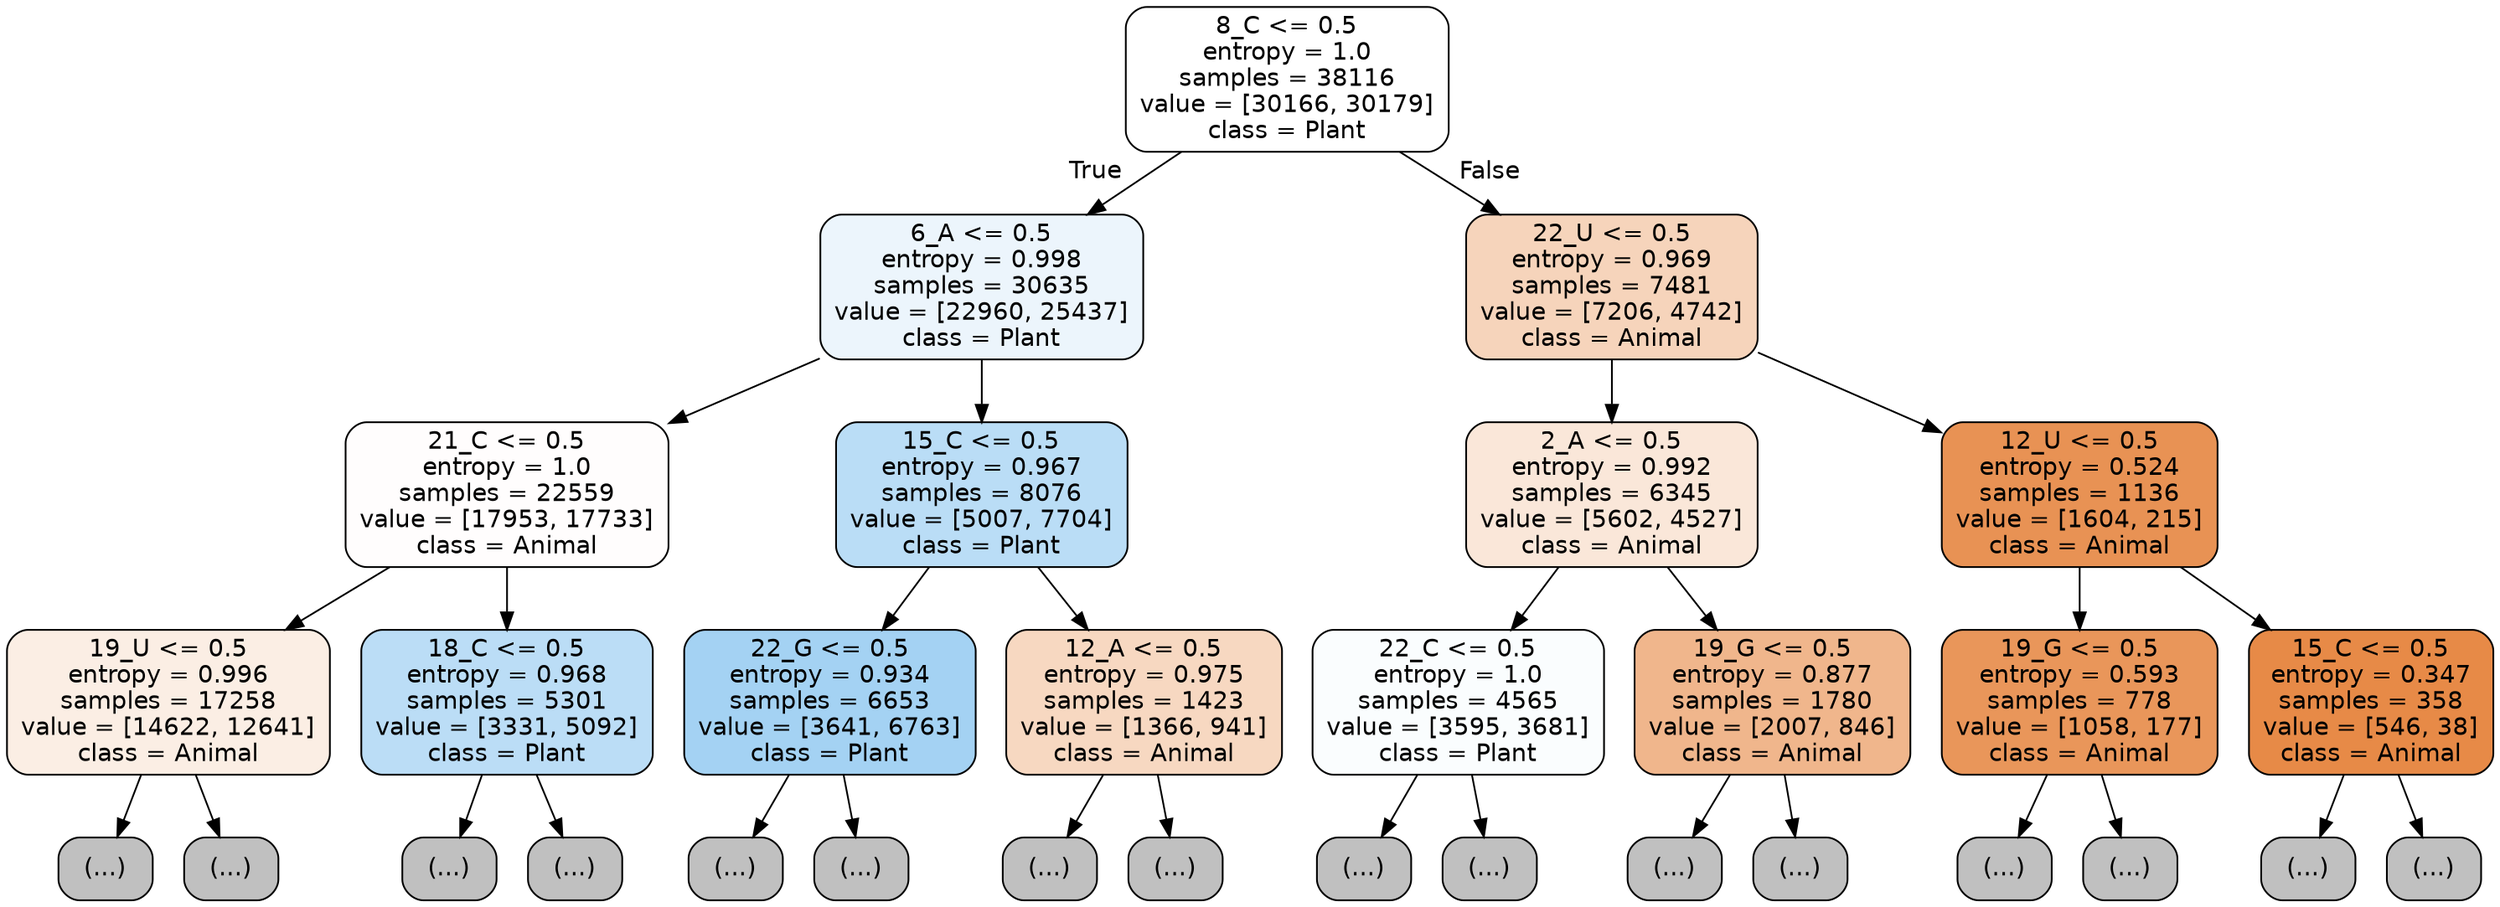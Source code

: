 digraph Tree {
node [shape=box, style="filled, rounded", color="black", fontname="helvetica"] ;
edge [fontname="helvetica"] ;
0 [label="8_C <= 0.5\nentropy = 1.0\nsamples = 38116\nvalue = [30166, 30179]\nclass = Plant", fillcolor="#ffffff"] ;
1 [label="6_A <= 0.5\nentropy = 0.998\nsamples = 30635\nvalue = [22960, 25437]\nclass = Plant", fillcolor="#ecf5fc"] ;
0 -> 1 [labeldistance=2.5, labelangle=45, headlabel="True"] ;
2 [label="21_C <= 0.5\nentropy = 1.0\nsamples = 22559\nvalue = [17953, 17733]\nclass = Animal", fillcolor="#fffdfd"] ;
1 -> 2 ;
3 [label="19_U <= 0.5\nentropy = 0.996\nsamples = 17258\nvalue = [14622, 12641]\nclass = Animal", fillcolor="#fbeee4"] ;
2 -> 3 ;
4 [label="(...)", fillcolor="#C0C0C0"] ;
3 -> 4 ;
5941 [label="(...)", fillcolor="#C0C0C0"] ;
3 -> 5941 ;
8008 [label="18_C <= 0.5\nentropy = 0.968\nsamples = 5301\nvalue = [3331, 5092]\nclass = Plant", fillcolor="#bbddf6"] ;
2 -> 8008 ;
8009 [label="(...)", fillcolor="#C0C0C0"] ;
8008 -> 8009 ;
9514 [label="(...)", fillcolor="#C0C0C0"] ;
8008 -> 9514 ;
10065 [label="15_C <= 0.5\nentropy = 0.967\nsamples = 8076\nvalue = [5007, 7704]\nclass = Plant", fillcolor="#baddf6"] ;
1 -> 10065 ;
10066 [label="22_G <= 0.5\nentropy = 0.934\nsamples = 6653\nvalue = [3641, 6763]\nclass = Plant", fillcolor="#a4d2f3"] ;
10065 -> 10066 ;
10067 [label="(...)", fillcolor="#C0C0C0"] ;
10066 -> 10067 ;
12250 [label="(...)", fillcolor="#C0C0C0"] ;
10066 -> 12250 ;
12471 [label="12_A <= 0.5\nentropy = 0.975\nsamples = 1423\nvalue = [1366, 941]\nclass = Animal", fillcolor="#f7d8c1"] ;
10065 -> 12471 ;
12472 [label="(...)", fillcolor="#C0C0C0"] ;
12471 -> 12472 ;
12953 [label="(...)", fillcolor="#C0C0C0"] ;
12471 -> 12953 ;
13134 [label="22_U <= 0.5\nentropy = 0.969\nsamples = 7481\nvalue = [7206, 4742]\nclass = Animal", fillcolor="#f6d4bb"] ;
0 -> 13134 [labeldistance=2.5, labelangle=-45, headlabel="False"] ;
13135 [label="2_A <= 0.5\nentropy = 0.992\nsamples = 6345\nvalue = [5602, 4527]\nclass = Animal", fillcolor="#fae7d9"] ;
13134 -> 13135 ;
13136 [label="22_C <= 0.5\nentropy = 1.0\nsamples = 4565\nvalue = [3595, 3681]\nclass = Plant", fillcolor="#fafdfe"] ;
13135 -> 13136 ;
13137 [label="(...)", fillcolor="#C0C0C0"] ;
13136 -> 13137 ;
15332 [label="(...)", fillcolor="#C0C0C0"] ;
13136 -> 15332 ;
15671 [label="19_G <= 0.5\nentropy = 0.877\nsamples = 1780\nvalue = [2007, 846]\nclass = Animal", fillcolor="#f0b68c"] ;
13135 -> 15671 ;
15672 [label="(...)", fillcolor="#C0C0C0"] ;
15671 -> 15672 ;
16251 [label="(...)", fillcolor="#C0C0C0"] ;
15671 -> 16251 ;
16444 [label="12_U <= 0.5\nentropy = 0.524\nsamples = 1136\nvalue = [1604, 215]\nclass = Animal", fillcolor="#e89254"] ;
13134 -> 16444 ;
16445 [label="19_G <= 0.5\nentropy = 0.593\nsamples = 778\nvalue = [1058, 177]\nclass = Animal", fillcolor="#e9965a"] ;
16444 -> 16445 ;
16446 [label="(...)", fillcolor="#C0C0C0"] ;
16445 -> 16446 ;
16677 [label="(...)", fillcolor="#C0C0C0"] ;
16445 -> 16677 ;
16740 [label="15_C <= 0.5\nentropy = 0.347\nsamples = 358\nvalue = [546, 38]\nclass = Animal", fillcolor="#e78a47"] ;
16444 -> 16740 ;
16741 [label="(...)", fillcolor="#C0C0C0"] ;
16740 -> 16741 ;
16808 [label="(...)", fillcolor="#C0C0C0"] ;
16740 -> 16808 ;
}